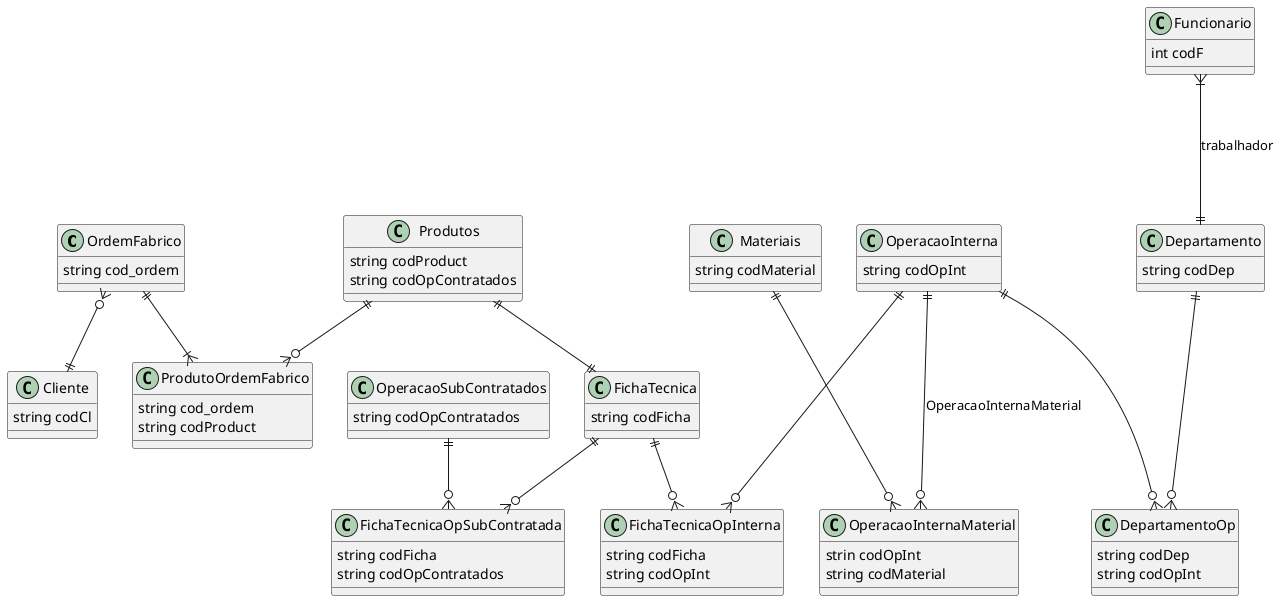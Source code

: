 @startuml tableBD
/'
Define os produtos a fabricar,
Quantidades necessárias
Prazos de conclusão
'/
class OrdemFabrico {
    string cod_ordem
}   

class Produtos {
    string codProduct
    string codOpContratados
}

class ProdutoOrdemFabrico {
    string cod_ordem
    string codProduct
}

/'
Conjunto de operações necessarias para a produção
de um produto
'/
class FichaTecnica {
    string codFicha
}

class FichaTecnicaOpSubContratada {
    string codFicha
    string codOpContratados
}

class FichaTecnicaOpInterna {
    string codFicha
    string codOpInt
}

/'
Materias utilizados nas operacoes;
'/
class Materiais {
    string codMaterial 
}

/'
Parceiro externo que pode desenvolver uma operação
Ver se apenas um subContratado pode fazer uma e so uma operação
'/
class OperacaoSubContratados {
    string codOpContratados
}

/'Operacoes feitas pelo propria empresa'/
class OperacaoInterna {
    string codOpInt
}

class OperacaoInternaMaterial {
    strin codOpInt
    string codMaterial
}

/'Extras se quissermos complicar'/

/'Setor da fabrica responsável por uma determinada
operacao'/
class Departamento {
    string codDep
}

class DepartamentoOp {
    string codDep
    string codOpInt
}

/'
Funcionario da fabrica, que faz parte de um setor
'/
class Funcionario {
    int codF
}

class Cliente {
    string codCl
}

/'
Relacionamento dos Funcionarios
'/
Funcionario }|---|| Departamento : trabalhador 
Departamento ||---o{ DepartamentoOp

/'
Relacionamento das Operacoes
'/
OperacaoInterna ||---o{ OperacaoInternaMaterial: OperacaoInternaMaterial
OperacaoInterna ||---o{ FichaTecnicaOpInterna
OperacaoInterna ||---o{ DepartamentoOp
/'
Relacionamento Operacoes Sub Contratadas
'/
OperacaoSubContratados ||--o{ FichaTecnicaOpSubContratada

/'
Relacionamento Materiais
'/
Materiais ||---o{ OperacaoInternaMaterial

/'
Relacionamento da Ficha Tecnica
'/

FichaTecnica ||--o{ FichaTecnicaOpInterna
FichaTecnica ||--o{ FichaTecnicaOpSubContratada

/'
Relacionamentos do Produto
'/
Produtos ||--|| FichaTecnica
Produtos ||--o{ ProdutoOrdemFabrico

/'
Relacionamento Ordem Fabrico
'/
OrdemFabrico ||--|{ ProdutoOrdemFabrico
OrdemFabrico }o--|| Cliente
@enduml